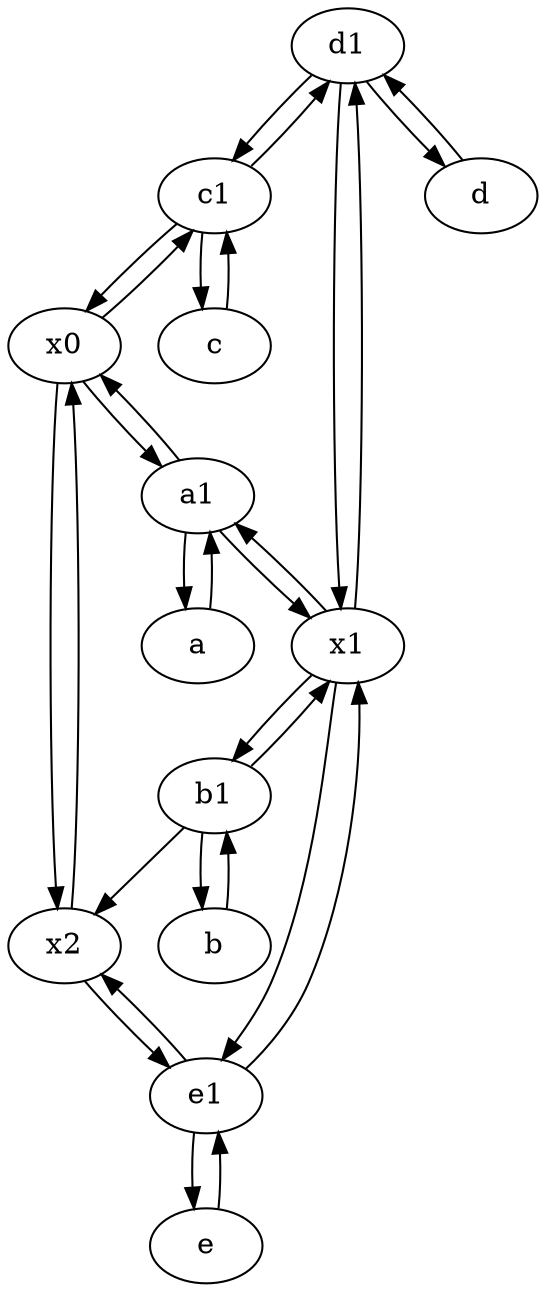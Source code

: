 digraph  {
	d1 [pos="25,30!"];
	b [pos="50,20!"];
	c1 [pos="30,15!"];
	e [pos="30,50!"];
	e1 [pos="25,45!"];
	x2;
	b1 [pos="45,20!"];
	x1;
	d [pos="20,30!"];
	c [pos="20,10!"];
	a1 [pos="40,15!"];
	x0;
	a [pos="40,10!"];
	d -> d1;
	e1 -> x2;
	x1 -> d1;
	e -> e1;
	b1 -> b;
	a1 -> x1;
	b -> b1;
	x0 -> a1;
	x2 -> e1;
	c1 -> d1;
	a1 -> a;
	d1 -> c1;
	b1 -> x1;
	a1 -> x0;
	a -> a1;
	x2 -> x0;
	c -> c1;
	d1 -> d;
	x1 -> a1;
	d1 -> x1;
	x1 -> e1;
	x0 -> c1;
	e1 -> x1;
	c1 -> c;
	x0 -> x2;
	b1 -> x2;
	c1 -> x0;
	x1 -> b1;
	e1 -> e;

	}